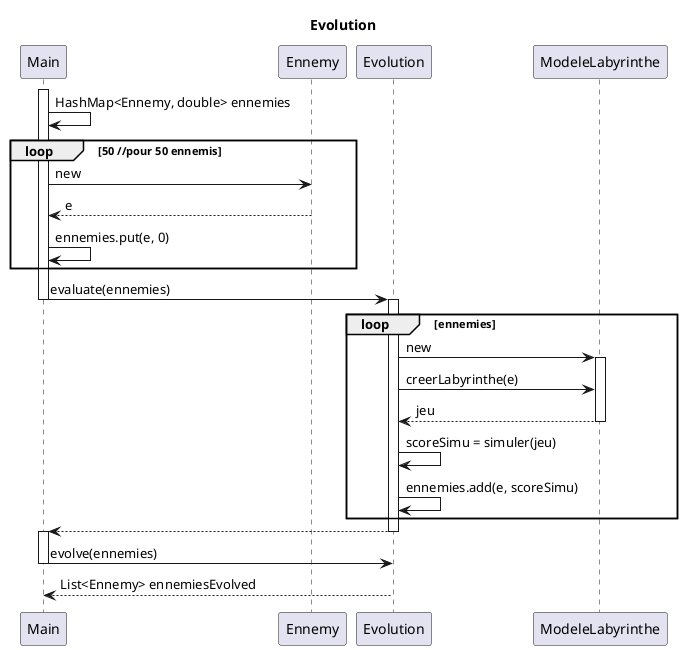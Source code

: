 @startuml
'https://plantuml.com/sequence-diagram

title Evolution
activate Main
Main -> Main : HashMap<Ennemy, double> ennemies
loop 50 //pour 50 ennemis
    Main -> Ennemy  : new
    Ennemy --> Main  : e
    Main -> Main : ennemies.put(e, 0)
end loop

Main -> Evolution : evaluate(ennemies)
deactivate Main
activate Evolution
loop ennemies
Evolution -> ModeleLabyrinthe : new
activate ModeleLabyrinthe
Evolution -> ModeleLabyrinthe : creerLabyrinthe(e)
ModeleLabyrinthe --> Evolution : jeu
deactivate ModeleLabyrinthe
Evolution -> Evolution : scoreSimu = simuler(jeu)
Evolution -> Evolution : ennemies.add(e, scoreSimu)
end
Evolution --> Main
deactivate Evolution
activate Main
Main -> Evolution : evolve(ennemies)
deactivate Main
Evolution --> Main : List<Ennemy> ennemiesEvolved

@enduml